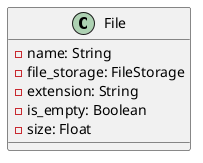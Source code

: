 @startuml File class diagram
class File {
    - name: String
    - file_storage: FileStorage
    - extension: String
    - is_empty: Boolean
    - size: Float
}
@enduml